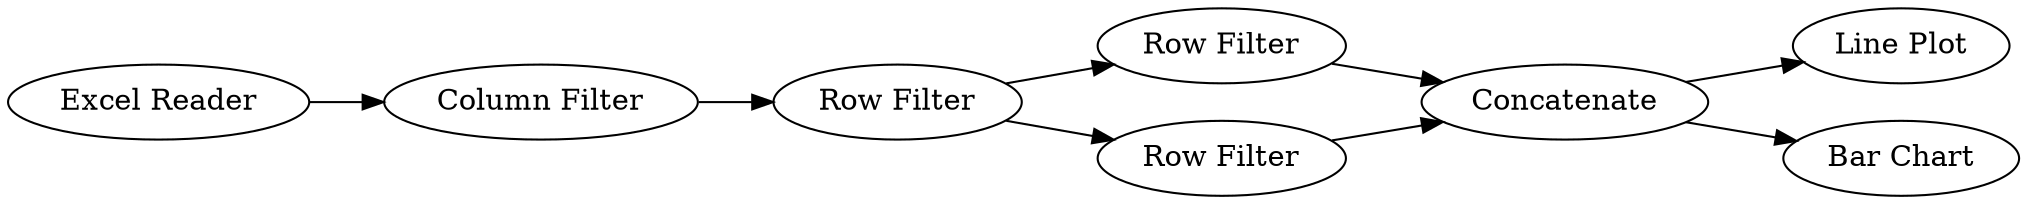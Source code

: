 digraph {
	38 -> 41
	42 -> 44
	41 -> 42
	42 -> 43
	27 -> 37
	40 -> 42
	38 -> 40
	37 -> 38
	27 [label="Excel Reader"]
	43 [label="Bar Chart"]
	44 [label="Line Plot"]
	42 [label=Concatenate]
	41 [label="Row Filter"]
	40 [label="Row Filter"]
	38 [label="Row Filter"]
	37 [label="Column Filter"]
	rankdir=LR
}
